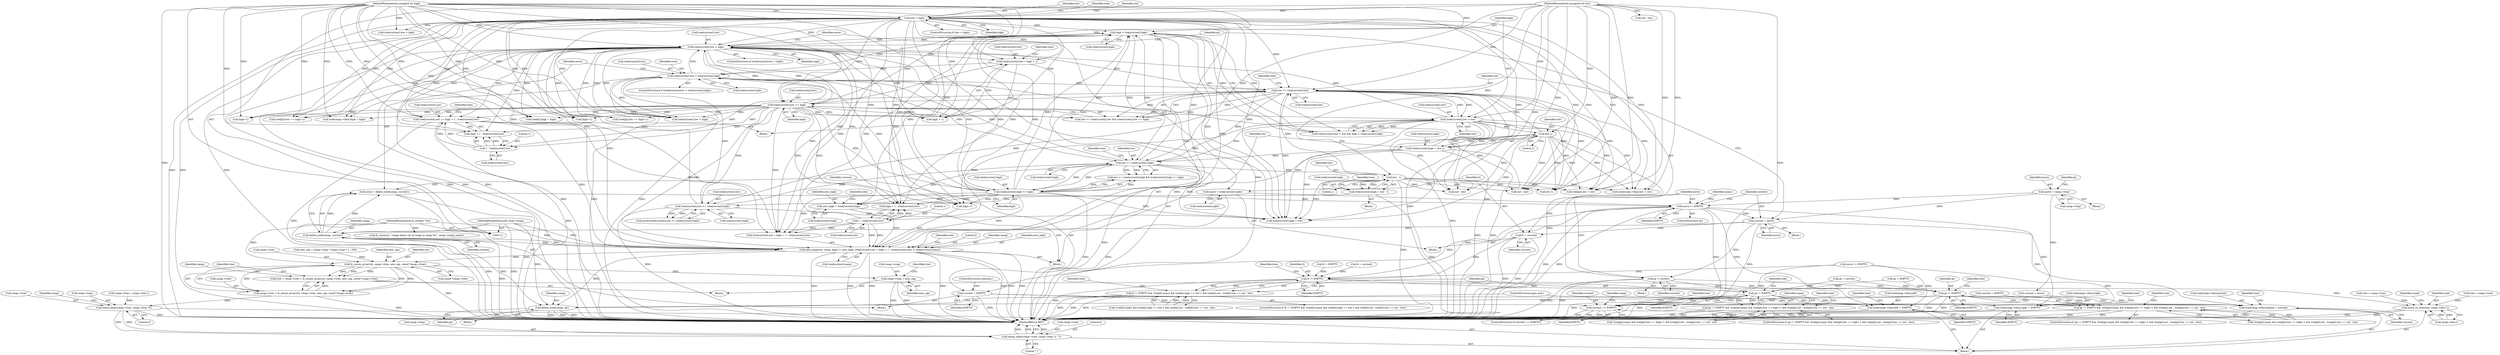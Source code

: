 digraph "0_ghostscript_f597300439e62f5e921f0d7b1e880b5c1a1f1607@API" {
"1000220" [label="(Call,move = delete_node(cmap, current))"];
"1000222" [label="(Call,delete_node(cmap, current))"];
"1000303" [label="(Call,add_range(ctx, cmap, high+1, new_high, tree[current].out + high + 1 - tree[current].low, 0, tree[current].many))"];
"1000112" [label="(MethodParameterIn,fz_context *ctx)"];
"1000287" [label="(Call,new_high = tree[current].high)"];
"1000278" [label="(Call,high < tree[current].high)"];
"1000123" [label="(Call,low > high)"];
"1000114" [label="(MethodParameterIn,unsigned int low)"];
"1000115" [label="(MethodParameterIn,unsigned int high)"];
"1000337" [label="(Call,tree[current].low > high)"];
"1000208" [label="(Call,tree[current].low > tree[current].high)"];
"1000198" [label="(Call,tree[current].low = high + 1)"];
"1000175" [label="(Call,tree[current].low <= high)"];
"1000168" [label="(Call,low <= tree[current].low)"];
"1000300" [label="(Call,low-1)"];
"1000271" [label="(Call,tree[current].low < low)"];
"1000232" [label="(Call,low <= tree[current].high)"];
"1000257" [label="(Call,tree[current].low <= tree[current].high)"];
"1000247" [label="(Call,tree[current].high = low - 1)"];
"1000253" [label="(Call,low - 1)"];
"1000294" [label="(Call,tree[current].high = low-1)"];
"1000239" [label="(Call,tree[current].high <= high)"];
"1000318" [label="(Call,1 - tree[current].low)"];
"1000183" [label="(Call,tree[current].out += high + 1 - tree[current].low)"];
"1000191" [label="(Call,1 - tree[current].low)"];
"1000113" [label="(MethodParameterIn,pdf_cmap *cmap)"];
"1000163" [label="(Call,current = move)"];
"1000360" [label="(Call,move != EMPTY)"];
"1000220" [label="(Call,move = delete_node(cmap, current))"];
"1000350" [label="(Call,move = tree[current].right)"];
"1000145" [label="(Call,move = cmap->ttop)"];
"1000502" [label="(Call,delete_node(cmap, gt))"];
"1000591" [label="(Call,fz_resize_array(ctx, cmap->tree, new_cap, sizeof *cmap->tree))"];
"1000585" [label="(Call,tree = cmap->tree = fz_resize_array(ctx, cmap->tree, new_cap, sizeof *cmap->tree))"];
"1000724" [label="(Call,move_to_root(tree, cmap->tlen-1))"];
"1000587" [label="(Call,cmap->tree = fz_resize_array(ctx, cmap->tree, new_cap, sizeof *cmap->tree))"];
"1000742" [label="(Call,check_splay(cmap->tree, cmap->ttop, 0))"];
"1000750" [label="(Call,dump_splay(cmap->tree, cmap->ttop, 0, \"\"))"];
"1000602" [label="(Call,cmap->tcap = new_cap)"];
"1000345" [label="(Call,gt = current)"];
"1000455" [label="(Call,gt != EMPTY)"];
"1000454" [label="(Call,gt != EMPTY && !tree[gt].many && tree[gt].low == high+1 && tree[gt].out - tree[gt].low == out - low)"];
"1000508" [label="(Call,gt != EMPTY)"];
"1000507" [label="(Call,gt != EMPTY && !tree[gt].many && tree[gt].low == high+1 && tree[gt].out - tree[gt].low == out - low)"];
"1000643" [label="(Call,tree[cmap->tlen].left = EMPTY)"];
"1000652" [label="(Call,tree[cmap->tlen].right = EMPTY)"];
"1000675" [label="(Call,current == EMPTY)"];
"1000357" [label="(Call,lt = current)"];
"1000410" [label="(Call,lt != EMPTY)"];
"1000409" [label="(Call,lt != EMPTY && !tree[lt].many && tree[lt].high == low-1 && tree[lt].out - tree[lt].low == out - low)"];
"1000634" [label="(Call,tree[cmap->tlen].parent = current)"];
"1000225" [label="(Call,current = EMPTY)"];
"1000224" [label="(Identifier,current)"];
"1000204" [label="(Call,high + 1)"];
"1000227" [label="(Identifier,EMPTY)"];
"1000124" [label="(Identifier,low)"];
"1000660" [label="(Identifier,EMPTY)"];
"1000226" [label="(Identifier,current)"];
"1000359" [label="(Identifier,current)"];
"1000279" [label="(Identifier,high)"];
"1000651" [label="(Identifier,EMPTY)"];
"1000277" [label="(Identifier,low)"];
"1000544" [label="(Call,tree[gt].low = low)"];
"1000597" [label="(Call,sizeof *cmap->tree)"];
"1000573" [label="(Call,new_cap = cmap->tcap ? cmap->tcap * 2 : 256)"];
"1000134" [label="(Call,tree = cmap->tree)"];
"1000507" [label="(Call,gt != EMPTY && !tree[gt].many && tree[gt].low == high+1 && tree[gt].out - tree[gt].low == out - low)"];
"1000706" [label="(Call,tree[current].high < low)"];
"1000367" [label="(Call,current = move)"];
"1000685" [label="(Call,tree[current].low > high)"];
"1000406" [label="(Identifier,many)"];
"1000458" [label="(Call,!tree[gt].many && tree[gt].low == high+1 && tree[gt].out - tree[gt].low == out - low)"];
"1000642" [label="(Identifier,current)"];
"1000757" [label="(Literal,0)"];
"1000386" [label="(Call,gt = current)"];
"1000257" [label="(Call,tree[current].low <= tree[current].high)"];
"1000731" [label="(Call,cmap->ttop = cmap->tlen-1)"];
"1000503" [label="(Identifier,cmap)"];
"1000357" [label="(Call,lt = current)"];
"1000754" [label="(Call,cmap->ttop)"];
"1000604" [label="(Identifier,cmap)"];
"1000417" [label="(Identifier,tree)"];
"1000272" [label="(Call,tree[current].low)"];
"1000442" [label="(Call,out - low)"];
"1000547" [label="(Identifier,tree)"];
"1000183" [label="(Call,tree[current].out += high + 1 - tree[current].low)"];
"1000127" [label="(Call,fz_warn(ctx, \"range limits out of range in cmap %s\", cmap->cmap_name))"];
"1000510" [label="(Identifier,EMPTY)"];
"1000472" [label="(Call,high+1)"];
"1000201" [label="(Identifier,tree)"];
"1000302" [label="(Literal,1)"];
"1000233" [label="(Identifier,low)"];
"1000301" [label="(Identifier,low)"];
"1000135" [label="(Identifier,tree)"];
"1000675" [label="(Call,current == EMPTY)"];
"1000332" [label="(Identifier,tree)"];
"1000676" [label="(Identifier,current)"];
"1000260" [label="(Identifier,tree)"];
"1000519" [label="(Call,tree[gt].low == high+1)"];
"1000175" [label="(Call,tree[current].low <= high)"];
"1000371" [label="(Call,tree[current].low > high)"];
"1000362" [label="(Identifier,EMPTY)"];
"1000456" [label="(Identifier,gt)"];
"1000297" [label="(Identifier,tree)"];
"1000325" [label="(Literal,0)"];
"1000225" [label="(Call,current = EMPTY)"];
"1000664" [label="(Identifier,tree)"];
"1000246" [label="(Block,)"];
"1000506" [label="(ControlStructure,if (gt != EMPTY && !tree[gt].many && tree[gt].low == high+1 && tree[gt].out - tree[gt].low == out - low))"];
"1000181" [label="(Identifier,high)"];
"1000222" [label="(Call,delete_node(cmap, current))"];
"1000270" [label="(Call,tree[current].low < low && high < tree[current].high)"];
"1000316" [label="(Call,high + 1 - tree[current].low)"];
"1000743" [label="(Call,cmap->tree)"];
"1000199" [label="(Call,tree[current].low)"];
"1000751" [label="(Call,cmap->tree)"];
"1000165" [label="(Identifier,move)"];
"1000209" [label="(Call,tree[current].low)"];
"1000560" [label="(Call,current = EMPTY)"];
"1000361" [label="(Identifier,move)"];
"1000258" [label="(Call,tree[current].low)"];
"1000596" [label="(Identifier,new_cap)"];
"1000752" [label="(Identifier,cmap)"];
"1000336" [label="(ControlStructure,if (tree[current].low > high))"];
"1000592" [label="(Identifier,ctx)"];
"1000168" [label="(Call,low <= tree[current].low)"];
"1000123" [label="(Call,low > high)"];
"1000152" [label="(Identifier,gt)"];
"1000253" [label="(Call,low - 1)"];
"1000115" [label="(MethodParameterIn,unsigned int high)"];
"1000726" [label="(Call,cmap->tlen-1)"];
"1000119" [label="(Block,)"];
"1000198" [label="(Call,tree[current].low = high + 1)"];
"1000191" [label="(Call,1 - tree[current].low)"];
"1000677" [label="(Identifier,EMPTY)"];
"1000162" [label="(Block,)"];
"1000505" [label="(ControlStructure,goto exit;)"];
"1000410" [label="(Call,lt != EMPTY)"];
"1000588" [label="(Call,cmap->tree)"];
"1000345" [label="(Call,gt = current)"];
"1000571" [label="(Block,)"];
"1000189" [label="(Call,high + 1 - tree[current].low)"];
"1000306" [label="(Call,high+1)"];
"1000326" [label="(Call,tree[current].many)"];
"1000446" [label="(Call,tree[lt].high = high)"];
"1000242" [label="(Identifier,tree)"];
"1000245" [label="(Identifier,high)"];
"1000352" [label="(Call,tree[current].right)"];
"1000733" [label="(Identifier,cmap)"];
"1000742" [label="(Call,check_splay(cmap->tree, cmap->ttop, 0))"];
"1000228" [label="(ControlStructure,continue;)"];
"1000635" [label="(Call,tree[cmap->tlen].parent)"];
"1000300" [label="(Call,low-1)"];
"1000303" [label="(Call,add_range(ctx, cmap, high+1, new_high, tree[current].out + high + 1 - tree[current].low, 0, tree[current].many))"];
"1000287" [label="(Call,new_high = tree[current].high)"];
"1000232" [label="(Call,low <= tree[current].high)"];
"1000350" [label="(Call,move = tree[current].right)"];
"1000511" [label="(Call,!tree[gt].many && tree[gt].low == high+1 && tree[gt].out - tree[gt].low == out - low)"];
"1000412" [label="(Identifier,EMPTY)"];
"1000305" [label="(Identifier,cmap)"];
"1000427" [label="(Call,low-1)"];
"1000634" [label="(Call,tree[cmap->tlen].parent = current)"];
"1000586" [label="(Identifier,tree)"];
"1000643" [label="(Call,tree[cmap->tlen].left = EMPTY)"];
"1000540" [label="(Call,out - low)"];
"1000655" [label="(Identifier,tree)"];
"1000151" [label="(Call,gt = EMPTY)"];
"1000169" [label="(Identifier,low)"];
"1000263" [label="(Call,tree[current].high)"];
"1000143" [label="(Block,)"];
"1000161" [label="(ControlStructure,do)"];
"1000409" [label="(Call,lt != EMPTY && !tree[lt].many && tree[lt].high == low-1 && tree[lt].out - tree[lt].low == out - low)"];
"1000254" [label="(Identifier,low)"];
"1000114" [label="(MethodParameterIn,unsigned int low)"];
"1000455" [label="(Call,gt != EMPTY)"];
"1000758" [label="(Literal,\"\")"];
"1000285" [label="(Block,)"];
"1000585" [label="(Call,tree = cmap->tree = fz_resize_array(ctx, cmap->tree, new_cap, sizeof *cmap->tree))"];
"1000184" [label="(Call,tree[current].out)"];
"1000750" [label="(Call,dump_splay(cmap->tree, cmap->ttop, 0, \"\"))"];
"1000309" [label="(Identifier,new_high)"];
"1000525" [label="(Call,high+1)"];
"1000343" [label="(Identifier,high)"];
"1000411" [label="(Identifier,lt)"];
"1000155" [label="(Call,lt = EMPTY)"];
"1000337" [label="(Call,tree[current].low > high)"];
"1000746" [label="(Call,cmap->ttop)"];
"1000644" [label="(Call,tree[cmap->tlen].left)"];
"1000211" [label="(Identifier,tree)"];
"1000240" [label="(Call,tree[current].high)"];
"1000234" [label="(Call,tree[current].high)"];
"1000606" [label="(Identifier,new_cap)"];
"1000344" [label="(Block,)"];
"1000248" [label="(Call,tree[current].high)"];
"1000587" [label="(Call,cmap->tree = fz_resize_array(ctx, cmap->tree, new_cap, sizeof *cmap->tree))"];
"1000318" [label="(Call,1 - tree[current].low)"];
"1000176" [label="(Call,tree[current].low)"];
"1000170" [label="(Call,tree[current].low)"];
"1000146" [label="(Identifier,move)"];
"1000351" [label="(Identifier,move)"];
"1000112" [label="(MethodParameterIn,fz_context *ctx)"];
"1000490" [label="(Block,)"];
"1000494" [label="(Identifier,tree)"];
"1000346" [label="(Identifier,gt)"];
"1000502" [label="(Call,delete_node(cmap, gt))"];
"1000607" [label="(Call,tree[cmap->tlen].low = low)"];
"1000271" [label="(Call,tree[current].low < low)"];
"1000163" [label="(Call,current = move)"];
"1000349" [label="(Block,)"];
"1000223" [label="(Identifier,cmap)"];
"1000304" [label="(Identifier,ctx)"];
"1000122" [label="(ControlStructure,if (low > high))"];
"1000401" [label="(Call,move != EMPTY)"];
"1000725" [label="(Identifier,tree)"];
"1000147" [label="(Call,cmap->ttop)"];
"1000602" [label="(Call,cmap->tcap = new_cap)"];
"1000193" [label="(Call,tree[current].low)"];
"1000449" [label="(Identifier,tree)"];
"1000591" [label="(Call,fz_resize_array(ctx, cmap->tree, new_cap, sizeof *cmap->tree))"];
"1000207" [label="(ControlStructure,if (tree[current].low > tree[current].high))"];
"1000759" [label="(MethodReturn,RET)"];
"1000320" [label="(Call,tree[current].low)"];
"1000603" [label="(Call,cmap->tcap)"];
"1000347" [label="(Identifier,current)"];
"1000255" [label="(Literal,1)"];
"1000294" [label="(Call,tree[current].high = low-1)"];
"1000288" [label="(Identifier,new_high)"];
"1000338" [label="(Call,tree[current].low)"];
"1000610" [label="(Identifier,tree)"];
"1000192" [label="(Literal,1)"];
"1000289" [label="(Call,tree[current].high)"];
"1000239" [label="(Call,tree[current].high <= high)"];
"1000653" [label="(Call,tree[cmap->tlen].right)"];
"1000280" [label="(Call,tree[current].high)"];
"1000128" [label="(Identifier,ctx)"];
"1000646" [label="(Identifier,tree)"];
"1000220" [label="(Call,move = delete_node(cmap, current))"];
"1000454" [label="(Call,gt != EMPTY && !tree[gt].many && tree[gt].low == high+1 && tree[gt].out - tree[gt].low == out - low)"];
"1000724" [label="(Call,move_to_root(tree, cmap->tlen-1))"];
"1000509" [label="(Identifier,gt)"];
"1000295" [label="(Call,tree[current].high)"];
"1000125" [label="(Identifier,high)"];
"1000247" [label="(Call,tree[current].high = low - 1)"];
"1000182" [label="(Block,)"];
"1000164" [label="(Identifier,current)"];
"1000508" [label="(Call,gt != EMPTY)"];
"1000256" [label="(Call,assert(tree[current].low <= tree[current].high))"];
"1000219" [label="(Block,)"];
"1000453" [label="(ControlStructure,if (gt != EMPTY && !tree[gt].many && tree[gt].low == high+1 && tree[gt].out - tree[gt].low == out - low))"];
"1000145" [label="(Call,move = cmap->ttop)"];
"1000408" [label="(ControlStructure,if (lt != EMPTY && !tree[lt].many && tree[lt].high == low-1 && tree[lt].out - tree[lt].low == out - low))"];
"1000214" [label="(Call,tree[current].high)"];
"1000178" [label="(Identifier,tree)"];
"1000457" [label="(Identifier,EMPTY)"];
"1000680" [label="(Identifier,cmap)"];
"1000566" [label="(Identifier,cmap)"];
"1000487" [label="(Call,out - low)"];
"1000466" [label="(Call,tree[gt].low == high+1)"];
"1000515" [label="(Identifier,tree)"];
"1000674" [label="(ControlStructure,if (current == EMPTY))"];
"1000593" [label="(Call,cmap->tree)"];
"1000413" [label="(Call,!tree[lt].many && tree[lt].high == low-1 && tree[lt].out - tree[lt].low == out - low)"];
"1000616" [label="(Call,tree[cmap->tlen].high = high)"];
"1000221" [label="(Identifier,move)"];
"1000231" [label="(Call,low <= tree[current].high && tree[current].high <= high)"];
"1000358" [label="(Identifier,lt)"];
"1000749" [label="(Literal,0)"];
"1000319" [label="(Literal,1)"];
"1000331" [label="(Call,tree = cmap->tree)"];
"1000113" [label="(MethodParameterIn,pdf_cmap *cmap)"];
"1000340" [label="(Identifier,tree)"];
"1000504" [label="(Identifier,gt)"];
"1000398" [label="(Call,lt = current)"];
"1000360" [label="(Call,move != EMPTY)"];
"1000208" [label="(Call,tree[current].low > tree[current].high)"];
"1000278" [label="(Call,high < tree[current].high)"];
"1000462" [label="(Identifier,tree)"];
"1000688" [label="(Identifier,tree)"];
"1000167" [label="(Call,low <= tree[current].low && tree[current].low <= high)"];
"1000652" [label="(Call,tree[cmap->tlen].right = EMPTY)"];
"1000310" [label="(Call,tree[current].out + high + 1 - tree[current].low)"];
"1000220" -> "1000219"  [label="AST: "];
"1000220" -> "1000222"  [label="CFG: "];
"1000221" -> "1000220"  [label="AST: "];
"1000222" -> "1000220"  [label="AST: "];
"1000226" -> "1000220"  [label="CFG: "];
"1000220" -> "1000759"  [label="DDG: "];
"1000222" -> "1000220"  [label="DDG: "];
"1000222" -> "1000220"  [label="DDG: "];
"1000220" -> "1000360"  [label="DDG: "];
"1000222" -> "1000224"  [label="CFG: "];
"1000223" -> "1000222"  [label="AST: "];
"1000224" -> "1000222"  [label="AST: "];
"1000222" -> "1000759"  [label="DDG: "];
"1000303" -> "1000222"  [label="DDG: "];
"1000113" -> "1000222"  [label="DDG: "];
"1000163" -> "1000222"  [label="DDG: "];
"1000222" -> "1000303"  [label="DDG: "];
"1000222" -> "1000502"  [label="DDG: "];
"1000303" -> "1000285"  [label="AST: "];
"1000303" -> "1000326"  [label="CFG: "];
"1000304" -> "1000303"  [label="AST: "];
"1000305" -> "1000303"  [label="AST: "];
"1000306" -> "1000303"  [label="AST: "];
"1000309" -> "1000303"  [label="AST: "];
"1000310" -> "1000303"  [label="AST: "];
"1000325" -> "1000303"  [label="AST: "];
"1000326" -> "1000303"  [label="AST: "];
"1000332" -> "1000303"  [label="CFG: "];
"1000303" -> "1000759"  [label="DDG: "];
"1000303" -> "1000759"  [label="DDG: "];
"1000303" -> "1000759"  [label="DDG: "];
"1000303" -> "1000759"  [label="DDG: "];
"1000303" -> "1000759"  [label="DDG: "];
"1000303" -> "1000759"  [label="DDG: "];
"1000303" -> "1000759"  [label="DDG: "];
"1000112" -> "1000303"  [label="DDG: "];
"1000287" -> "1000303"  [label="DDG: "];
"1000183" -> "1000303"  [label="DDG: "];
"1000115" -> "1000303"  [label="DDG: "];
"1000123" -> "1000303"  [label="DDG: "];
"1000337" -> "1000303"  [label="DDG: "];
"1000175" -> "1000303"  [label="DDG: "];
"1000278" -> "1000303"  [label="DDG: "];
"1000239" -> "1000303"  [label="DDG: "];
"1000318" -> "1000303"  [label="DDG: "];
"1000318" -> "1000303"  [label="DDG: "];
"1000113" -> "1000303"  [label="DDG: "];
"1000303" -> "1000502"  [label="DDG: "];
"1000303" -> "1000591"  [label="DDG: "];
"1000112" -> "1000111"  [label="AST: "];
"1000112" -> "1000759"  [label="DDG: "];
"1000112" -> "1000127"  [label="DDG: "];
"1000112" -> "1000591"  [label="DDG: "];
"1000287" -> "1000285"  [label="AST: "];
"1000287" -> "1000289"  [label="CFG: "];
"1000288" -> "1000287"  [label="AST: "];
"1000289" -> "1000287"  [label="AST: "];
"1000297" -> "1000287"  [label="CFG: "];
"1000278" -> "1000287"  [label="DDG: "];
"1000239" -> "1000287"  [label="DDG: "];
"1000232" -> "1000287"  [label="DDG: "];
"1000278" -> "1000270"  [label="AST: "];
"1000278" -> "1000280"  [label="CFG: "];
"1000279" -> "1000278"  [label="AST: "];
"1000280" -> "1000278"  [label="AST: "];
"1000270" -> "1000278"  [label="CFG: "];
"1000278" -> "1000759"  [label="DDG: "];
"1000278" -> "1000208"  [label="DDG: "];
"1000278" -> "1000232"  [label="DDG: "];
"1000278" -> "1000270"  [label="DDG: "];
"1000278" -> "1000270"  [label="DDG: "];
"1000123" -> "1000278"  [label="DDG: "];
"1000337" -> "1000278"  [label="DDG: "];
"1000175" -> "1000278"  [label="DDG: "];
"1000239" -> "1000278"  [label="DDG: "];
"1000239" -> "1000278"  [label="DDG: "];
"1000115" -> "1000278"  [label="DDG: "];
"1000232" -> "1000278"  [label="DDG: "];
"1000278" -> "1000306"  [label="DDG: "];
"1000278" -> "1000310"  [label="DDG: "];
"1000278" -> "1000316"  [label="DDG: "];
"1000278" -> "1000337"  [label="DDG: "];
"1000278" -> "1000706"  [label="DDG: "];
"1000123" -> "1000122"  [label="AST: "];
"1000123" -> "1000125"  [label="CFG: "];
"1000124" -> "1000123"  [label="AST: "];
"1000125" -> "1000123"  [label="AST: "];
"1000128" -> "1000123"  [label="CFG: "];
"1000135" -> "1000123"  [label="CFG: "];
"1000123" -> "1000759"  [label="DDG: "];
"1000123" -> "1000759"  [label="DDG: "];
"1000123" -> "1000759"  [label="DDG: "];
"1000114" -> "1000123"  [label="DDG: "];
"1000115" -> "1000123"  [label="DDG: "];
"1000123" -> "1000168"  [label="DDG: "];
"1000123" -> "1000175"  [label="DDG: "];
"1000123" -> "1000183"  [label="DDG: "];
"1000123" -> "1000189"  [label="DDG: "];
"1000123" -> "1000198"  [label="DDG: "];
"1000123" -> "1000204"  [label="DDG: "];
"1000123" -> "1000239"  [label="DDG: "];
"1000123" -> "1000306"  [label="DDG: "];
"1000123" -> "1000310"  [label="DDG: "];
"1000123" -> "1000316"  [label="DDG: "];
"1000123" -> "1000337"  [label="DDG: "];
"1000123" -> "1000371"  [label="DDG: "];
"1000123" -> "1000427"  [label="DDG: "];
"1000123" -> "1000446"  [label="DDG: "];
"1000123" -> "1000466"  [label="DDG: "];
"1000123" -> "1000472"  [label="DDG: "];
"1000123" -> "1000487"  [label="DDG: "];
"1000123" -> "1000519"  [label="DDG: "];
"1000123" -> "1000525"  [label="DDG: "];
"1000123" -> "1000540"  [label="DDG: "];
"1000123" -> "1000544"  [label="DDG: "];
"1000123" -> "1000607"  [label="DDG: "];
"1000123" -> "1000616"  [label="DDG: "];
"1000123" -> "1000685"  [label="DDG: "];
"1000123" -> "1000706"  [label="DDG: "];
"1000114" -> "1000111"  [label="AST: "];
"1000114" -> "1000759"  [label="DDG: "];
"1000114" -> "1000168"  [label="DDG: "];
"1000114" -> "1000232"  [label="DDG: "];
"1000114" -> "1000253"  [label="DDG: "];
"1000114" -> "1000271"  [label="DDG: "];
"1000114" -> "1000300"  [label="DDG: "];
"1000114" -> "1000427"  [label="DDG: "];
"1000114" -> "1000442"  [label="DDG: "];
"1000114" -> "1000487"  [label="DDG: "];
"1000114" -> "1000540"  [label="DDG: "];
"1000114" -> "1000544"  [label="DDG: "];
"1000114" -> "1000607"  [label="DDG: "];
"1000114" -> "1000706"  [label="DDG: "];
"1000115" -> "1000111"  [label="AST: "];
"1000115" -> "1000759"  [label="DDG: "];
"1000115" -> "1000175"  [label="DDG: "];
"1000115" -> "1000183"  [label="DDG: "];
"1000115" -> "1000189"  [label="DDG: "];
"1000115" -> "1000198"  [label="DDG: "];
"1000115" -> "1000204"  [label="DDG: "];
"1000115" -> "1000239"  [label="DDG: "];
"1000115" -> "1000306"  [label="DDG: "];
"1000115" -> "1000310"  [label="DDG: "];
"1000115" -> "1000316"  [label="DDG: "];
"1000115" -> "1000337"  [label="DDG: "];
"1000115" -> "1000371"  [label="DDG: "];
"1000115" -> "1000446"  [label="DDG: "];
"1000115" -> "1000466"  [label="DDG: "];
"1000115" -> "1000472"  [label="DDG: "];
"1000115" -> "1000519"  [label="DDG: "];
"1000115" -> "1000525"  [label="DDG: "];
"1000115" -> "1000616"  [label="DDG: "];
"1000115" -> "1000685"  [label="DDG: "];
"1000337" -> "1000336"  [label="AST: "];
"1000337" -> "1000343"  [label="CFG: "];
"1000338" -> "1000337"  [label="AST: "];
"1000343" -> "1000337"  [label="AST: "];
"1000346" -> "1000337"  [label="CFG: "];
"1000351" -> "1000337"  [label="CFG: "];
"1000337" -> "1000759"  [label="DDG: "];
"1000337" -> "1000759"  [label="DDG: "];
"1000337" -> "1000759"  [label="DDG: "];
"1000337" -> "1000168"  [label="DDG: "];
"1000337" -> "1000175"  [label="DDG: "];
"1000337" -> "1000183"  [label="DDG: "];
"1000337" -> "1000189"  [label="DDG: "];
"1000337" -> "1000198"  [label="DDG: "];
"1000337" -> "1000204"  [label="DDG: "];
"1000337" -> "1000239"  [label="DDG: "];
"1000337" -> "1000306"  [label="DDG: "];
"1000337" -> "1000310"  [label="DDG: "];
"1000337" -> "1000316"  [label="DDG: "];
"1000208" -> "1000337"  [label="DDG: "];
"1000257" -> "1000337"  [label="DDG: "];
"1000271" -> "1000337"  [label="DDG: "];
"1000318" -> "1000337"  [label="DDG: "];
"1000175" -> "1000337"  [label="DDG: "];
"1000239" -> "1000337"  [label="DDG: "];
"1000337" -> "1000446"  [label="DDG: "];
"1000337" -> "1000466"  [label="DDG: "];
"1000337" -> "1000472"  [label="DDG: "];
"1000337" -> "1000519"  [label="DDG: "];
"1000337" -> "1000525"  [label="DDG: "];
"1000337" -> "1000616"  [label="DDG: "];
"1000337" -> "1000685"  [label="DDG: "];
"1000337" -> "1000685"  [label="DDG: "];
"1000208" -> "1000207"  [label="AST: "];
"1000208" -> "1000214"  [label="CFG: "];
"1000209" -> "1000208"  [label="AST: "];
"1000214" -> "1000208"  [label="AST: "];
"1000221" -> "1000208"  [label="CFG: "];
"1000340" -> "1000208"  [label="CFG: "];
"1000208" -> "1000759"  [label="DDG: "];
"1000208" -> "1000759"  [label="DDG: "];
"1000208" -> "1000759"  [label="DDG: "];
"1000208" -> "1000168"  [label="DDG: "];
"1000198" -> "1000208"  [label="DDG: "];
"1000257" -> "1000208"  [label="DDG: "];
"1000294" -> "1000208"  [label="DDG: "];
"1000232" -> "1000208"  [label="DDG: "];
"1000239" -> "1000208"  [label="DDG: "];
"1000208" -> "1000232"  [label="DDG: "];
"1000208" -> "1000685"  [label="DDG: "];
"1000208" -> "1000706"  [label="DDG: "];
"1000198" -> "1000182"  [label="AST: "];
"1000198" -> "1000204"  [label="CFG: "];
"1000199" -> "1000198"  [label="AST: "];
"1000204" -> "1000198"  [label="AST: "];
"1000211" -> "1000198"  [label="CFG: "];
"1000198" -> "1000759"  [label="DDG: "];
"1000175" -> "1000198"  [label="DDG: "];
"1000175" -> "1000167"  [label="AST: "];
"1000175" -> "1000181"  [label="CFG: "];
"1000176" -> "1000175"  [label="AST: "];
"1000181" -> "1000175"  [label="AST: "];
"1000167" -> "1000175"  [label="CFG: "];
"1000175" -> "1000167"  [label="DDG: "];
"1000175" -> "1000167"  [label="DDG: "];
"1000168" -> "1000175"  [label="DDG: "];
"1000175" -> "1000183"  [label="DDG: "];
"1000175" -> "1000189"  [label="DDG: "];
"1000175" -> "1000191"  [label="DDG: "];
"1000175" -> "1000204"  [label="DDG: "];
"1000175" -> "1000239"  [label="DDG: "];
"1000175" -> "1000257"  [label="DDG: "];
"1000175" -> "1000271"  [label="DDG: "];
"1000175" -> "1000306"  [label="DDG: "];
"1000175" -> "1000310"  [label="DDG: "];
"1000175" -> "1000316"  [label="DDG: "];
"1000175" -> "1000446"  [label="DDG: "];
"1000175" -> "1000466"  [label="DDG: "];
"1000175" -> "1000472"  [label="DDG: "];
"1000175" -> "1000519"  [label="DDG: "];
"1000175" -> "1000525"  [label="DDG: "];
"1000175" -> "1000616"  [label="DDG: "];
"1000175" -> "1000685"  [label="DDG: "];
"1000168" -> "1000167"  [label="AST: "];
"1000168" -> "1000170"  [label="CFG: "];
"1000169" -> "1000168"  [label="AST: "];
"1000170" -> "1000168"  [label="AST: "];
"1000178" -> "1000168"  [label="CFG: "];
"1000167" -> "1000168"  [label="CFG: "];
"1000168" -> "1000759"  [label="DDG: "];
"1000168" -> "1000167"  [label="DDG: "];
"1000168" -> "1000167"  [label="DDG: "];
"1000300" -> "1000168"  [label="DDG: "];
"1000271" -> "1000168"  [label="DDG: "];
"1000253" -> "1000168"  [label="DDG: "];
"1000168" -> "1000191"  [label="DDG: "];
"1000168" -> "1000232"  [label="DDG: "];
"1000168" -> "1000257"  [label="DDG: "];
"1000168" -> "1000271"  [label="DDG: "];
"1000168" -> "1000427"  [label="DDG: "];
"1000168" -> "1000487"  [label="DDG: "];
"1000168" -> "1000540"  [label="DDG: "];
"1000168" -> "1000544"  [label="DDG: "];
"1000168" -> "1000607"  [label="DDG: "];
"1000168" -> "1000706"  [label="DDG: "];
"1000300" -> "1000294"  [label="AST: "];
"1000300" -> "1000302"  [label="CFG: "];
"1000301" -> "1000300"  [label="AST: "];
"1000302" -> "1000300"  [label="AST: "];
"1000294" -> "1000300"  [label="CFG: "];
"1000300" -> "1000759"  [label="DDG: "];
"1000300" -> "1000294"  [label="DDG: "];
"1000300" -> "1000294"  [label="DDG: "];
"1000271" -> "1000300"  [label="DDG: "];
"1000300" -> "1000427"  [label="DDG: "];
"1000300" -> "1000487"  [label="DDG: "];
"1000300" -> "1000540"  [label="DDG: "];
"1000300" -> "1000544"  [label="DDG: "];
"1000300" -> "1000607"  [label="DDG: "];
"1000300" -> "1000706"  [label="DDG: "];
"1000271" -> "1000270"  [label="AST: "];
"1000271" -> "1000277"  [label="CFG: "];
"1000272" -> "1000271"  [label="AST: "];
"1000277" -> "1000271"  [label="AST: "];
"1000279" -> "1000271"  [label="CFG: "];
"1000270" -> "1000271"  [label="CFG: "];
"1000271" -> "1000759"  [label="DDG: "];
"1000271" -> "1000270"  [label="DDG: "];
"1000271" -> "1000270"  [label="DDG: "];
"1000232" -> "1000271"  [label="DDG: "];
"1000271" -> "1000318"  [label="DDG: "];
"1000271" -> "1000427"  [label="DDG: "];
"1000271" -> "1000487"  [label="DDG: "];
"1000271" -> "1000540"  [label="DDG: "];
"1000271" -> "1000544"  [label="DDG: "];
"1000271" -> "1000607"  [label="DDG: "];
"1000271" -> "1000706"  [label="DDG: "];
"1000232" -> "1000231"  [label="AST: "];
"1000232" -> "1000234"  [label="CFG: "];
"1000233" -> "1000232"  [label="AST: "];
"1000234" -> "1000232"  [label="AST: "];
"1000242" -> "1000232"  [label="CFG: "];
"1000231" -> "1000232"  [label="CFG: "];
"1000232" -> "1000759"  [label="DDG: "];
"1000232" -> "1000231"  [label="DDG: "];
"1000232" -> "1000231"  [label="DDG: "];
"1000257" -> "1000232"  [label="DDG: "];
"1000294" -> "1000232"  [label="DDG: "];
"1000239" -> "1000232"  [label="DDG: "];
"1000232" -> "1000239"  [label="DDG: "];
"1000232" -> "1000253"  [label="DDG: "];
"1000232" -> "1000706"  [label="DDG: "];
"1000257" -> "1000256"  [label="AST: "];
"1000257" -> "1000263"  [label="CFG: "];
"1000258" -> "1000257"  [label="AST: "];
"1000263" -> "1000257"  [label="AST: "];
"1000256" -> "1000257"  [label="CFG: "];
"1000257" -> "1000759"  [label="DDG: "];
"1000257" -> "1000256"  [label="DDG: "];
"1000257" -> "1000256"  [label="DDG: "];
"1000247" -> "1000257"  [label="DDG: "];
"1000257" -> "1000706"  [label="DDG: "];
"1000247" -> "1000246"  [label="AST: "];
"1000247" -> "1000253"  [label="CFG: "];
"1000248" -> "1000247"  [label="AST: "];
"1000253" -> "1000247"  [label="AST: "];
"1000260" -> "1000247"  [label="CFG: "];
"1000247" -> "1000759"  [label="DDG: "];
"1000253" -> "1000247"  [label="DDG: "];
"1000253" -> "1000247"  [label="DDG: "];
"1000253" -> "1000255"  [label="CFG: "];
"1000254" -> "1000253"  [label="AST: "];
"1000255" -> "1000253"  [label="AST: "];
"1000253" -> "1000759"  [label="DDG: "];
"1000253" -> "1000427"  [label="DDG: "];
"1000253" -> "1000487"  [label="DDG: "];
"1000253" -> "1000540"  [label="DDG: "];
"1000253" -> "1000544"  [label="DDG: "];
"1000253" -> "1000607"  [label="DDG: "];
"1000253" -> "1000706"  [label="DDG: "];
"1000294" -> "1000285"  [label="AST: "];
"1000295" -> "1000294"  [label="AST: "];
"1000304" -> "1000294"  [label="CFG: "];
"1000294" -> "1000759"  [label="DDG: "];
"1000294" -> "1000759"  [label="DDG: "];
"1000294" -> "1000706"  [label="DDG: "];
"1000239" -> "1000231"  [label="AST: "];
"1000239" -> "1000245"  [label="CFG: "];
"1000240" -> "1000239"  [label="AST: "];
"1000245" -> "1000239"  [label="AST: "];
"1000231" -> "1000239"  [label="CFG: "];
"1000239" -> "1000759"  [label="DDG: "];
"1000239" -> "1000231"  [label="DDG: "];
"1000239" -> "1000231"  [label="DDG: "];
"1000239" -> "1000306"  [label="DDG: "];
"1000239" -> "1000310"  [label="DDG: "];
"1000239" -> "1000316"  [label="DDG: "];
"1000239" -> "1000706"  [label="DDG: "];
"1000318" -> "1000316"  [label="AST: "];
"1000318" -> "1000320"  [label="CFG: "];
"1000319" -> "1000318"  [label="AST: "];
"1000320" -> "1000318"  [label="AST: "];
"1000316" -> "1000318"  [label="CFG: "];
"1000318" -> "1000310"  [label="DDG: "];
"1000318" -> "1000310"  [label="DDG: "];
"1000318" -> "1000316"  [label="DDG: "];
"1000318" -> "1000316"  [label="DDG: "];
"1000183" -> "1000182"  [label="AST: "];
"1000183" -> "1000189"  [label="CFG: "];
"1000184" -> "1000183"  [label="AST: "];
"1000189" -> "1000183"  [label="AST: "];
"1000201" -> "1000183"  [label="CFG: "];
"1000183" -> "1000759"  [label="DDG: "];
"1000183" -> "1000759"  [label="DDG: "];
"1000191" -> "1000183"  [label="DDG: "];
"1000191" -> "1000183"  [label="DDG: "];
"1000183" -> "1000310"  [label="DDG: "];
"1000191" -> "1000189"  [label="AST: "];
"1000191" -> "1000193"  [label="CFG: "];
"1000192" -> "1000191"  [label="AST: "];
"1000193" -> "1000191"  [label="AST: "];
"1000189" -> "1000191"  [label="CFG: "];
"1000191" -> "1000189"  [label="DDG: "];
"1000191" -> "1000189"  [label="DDG: "];
"1000113" -> "1000111"  [label="AST: "];
"1000113" -> "1000759"  [label="DDG: "];
"1000113" -> "1000502"  [label="DDG: "];
"1000163" -> "1000162"  [label="AST: "];
"1000163" -> "1000165"  [label="CFG: "];
"1000164" -> "1000163"  [label="AST: "];
"1000165" -> "1000163"  [label="AST: "];
"1000169" -> "1000163"  [label="CFG: "];
"1000360" -> "1000163"  [label="DDG: "];
"1000145" -> "1000163"  [label="DDG: "];
"1000163" -> "1000345"  [label="DDG: "];
"1000163" -> "1000357"  [label="DDG: "];
"1000163" -> "1000634"  [label="DDG: "];
"1000163" -> "1000675"  [label="DDG: "];
"1000360" -> "1000161"  [label="AST: "];
"1000360" -> "1000362"  [label="CFG: "];
"1000361" -> "1000360"  [label="AST: "];
"1000362" -> "1000360"  [label="AST: "];
"1000164" -> "1000360"  [label="CFG: "];
"1000406" -> "1000360"  [label="CFG: "];
"1000360" -> "1000759"  [label="DDG: "];
"1000360" -> "1000759"  [label="DDG: "];
"1000360" -> "1000225"  [label="DDG: "];
"1000350" -> "1000360"  [label="DDG: "];
"1000145" -> "1000360"  [label="DDG: "];
"1000360" -> "1000410"  [label="DDG: "];
"1000360" -> "1000643"  [label="DDG: "];
"1000360" -> "1000652"  [label="DDG: "];
"1000360" -> "1000675"  [label="DDG: "];
"1000350" -> "1000349"  [label="AST: "];
"1000350" -> "1000352"  [label="CFG: "];
"1000351" -> "1000350"  [label="AST: "];
"1000352" -> "1000350"  [label="AST: "];
"1000358" -> "1000350"  [label="CFG: "];
"1000350" -> "1000759"  [label="DDG: "];
"1000145" -> "1000143"  [label="AST: "];
"1000145" -> "1000147"  [label="CFG: "];
"1000146" -> "1000145"  [label="AST: "];
"1000147" -> "1000145"  [label="AST: "];
"1000152" -> "1000145"  [label="CFG: "];
"1000145" -> "1000367"  [label="DDG: "];
"1000502" -> "1000490"  [label="AST: "];
"1000502" -> "1000504"  [label="CFG: "];
"1000503" -> "1000502"  [label="AST: "];
"1000504" -> "1000502"  [label="AST: "];
"1000505" -> "1000502"  [label="CFG: "];
"1000502" -> "1000759"  [label="DDG: "];
"1000502" -> "1000759"  [label="DDG: "];
"1000502" -> "1000759"  [label="DDG: "];
"1000455" -> "1000502"  [label="DDG: "];
"1000591" -> "1000587"  [label="AST: "];
"1000591" -> "1000597"  [label="CFG: "];
"1000592" -> "1000591"  [label="AST: "];
"1000593" -> "1000591"  [label="AST: "];
"1000596" -> "1000591"  [label="AST: "];
"1000597" -> "1000591"  [label="AST: "];
"1000587" -> "1000591"  [label="CFG: "];
"1000591" -> "1000759"  [label="DDG: "];
"1000591" -> "1000585"  [label="DDG: "];
"1000591" -> "1000585"  [label="DDG: "];
"1000591" -> "1000585"  [label="DDG: "];
"1000591" -> "1000587"  [label="DDG: "];
"1000591" -> "1000587"  [label="DDG: "];
"1000591" -> "1000587"  [label="DDG: "];
"1000573" -> "1000591"  [label="DDG: "];
"1000591" -> "1000602"  [label="DDG: "];
"1000585" -> "1000571"  [label="AST: "];
"1000585" -> "1000587"  [label="CFG: "];
"1000586" -> "1000585"  [label="AST: "];
"1000587" -> "1000585"  [label="AST: "];
"1000604" -> "1000585"  [label="CFG: "];
"1000587" -> "1000585"  [label="DDG: "];
"1000585" -> "1000724"  [label="DDG: "];
"1000724" -> "1000119"  [label="AST: "];
"1000724" -> "1000726"  [label="CFG: "];
"1000725" -> "1000724"  [label="AST: "];
"1000726" -> "1000724"  [label="AST: "];
"1000733" -> "1000724"  [label="CFG: "];
"1000724" -> "1000759"  [label="DDG: "];
"1000724" -> "1000759"  [label="DDG: "];
"1000331" -> "1000724"  [label="DDG: "];
"1000134" -> "1000724"  [label="DDG: "];
"1000726" -> "1000724"  [label="DDG: "];
"1000726" -> "1000724"  [label="DDG: "];
"1000588" -> "1000587"  [label="AST: "];
"1000587" -> "1000759"  [label="DDG: "];
"1000587" -> "1000742"  [label="DDG: "];
"1000742" -> "1000119"  [label="AST: "];
"1000742" -> "1000749"  [label="CFG: "];
"1000743" -> "1000742"  [label="AST: "];
"1000746" -> "1000742"  [label="AST: "];
"1000749" -> "1000742"  [label="AST: "];
"1000752" -> "1000742"  [label="CFG: "];
"1000742" -> "1000759"  [label="DDG: "];
"1000731" -> "1000742"  [label="DDG: "];
"1000742" -> "1000750"  [label="DDG: "];
"1000742" -> "1000750"  [label="DDG: "];
"1000750" -> "1000119"  [label="AST: "];
"1000750" -> "1000758"  [label="CFG: "];
"1000751" -> "1000750"  [label="AST: "];
"1000754" -> "1000750"  [label="AST: "];
"1000757" -> "1000750"  [label="AST: "];
"1000758" -> "1000750"  [label="AST: "];
"1000759" -> "1000750"  [label="CFG: "];
"1000750" -> "1000759"  [label="DDG: "];
"1000750" -> "1000759"  [label="DDG: "];
"1000750" -> "1000759"  [label="DDG: "];
"1000602" -> "1000571"  [label="AST: "];
"1000602" -> "1000606"  [label="CFG: "];
"1000603" -> "1000602"  [label="AST: "];
"1000606" -> "1000602"  [label="AST: "];
"1000610" -> "1000602"  [label="CFG: "];
"1000602" -> "1000759"  [label="DDG: "];
"1000602" -> "1000759"  [label="DDG: "];
"1000345" -> "1000344"  [label="AST: "];
"1000345" -> "1000347"  [label="CFG: "];
"1000346" -> "1000345"  [label="AST: "];
"1000347" -> "1000345"  [label="AST: "];
"1000361" -> "1000345"  [label="CFG: "];
"1000345" -> "1000759"  [label="DDG: "];
"1000345" -> "1000759"  [label="DDG: "];
"1000345" -> "1000455"  [label="DDG: "];
"1000345" -> "1000508"  [label="DDG: "];
"1000455" -> "1000454"  [label="AST: "];
"1000455" -> "1000457"  [label="CFG: "];
"1000456" -> "1000455"  [label="AST: "];
"1000457" -> "1000455"  [label="AST: "];
"1000462" -> "1000455"  [label="CFG: "];
"1000454" -> "1000455"  [label="CFG: "];
"1000455" -> "1000759"  [label="DDG: "];
"1000455" -> "1000759"  [label="DDG: "];
"1000455" -> "1000454"  [label="DDG: "];
"1000455" -> "1000454"  [label="DDG: "];
"1000151" -> "1000455"  [label="DDG: "];
"1000386" -> "1000455"  [label="DDG: "];
"1000410" -> "1000455"  [label="DDG: "];
"1000454" -> "1000453"  [label="AST: "];
"1000454" -> "1000458"  [label="CFG: "];
"1000458" -> "1000454"  [label="AST: "];
"1000494" -> "1000454"  [label="CFG: "];
"1000505" -> "1000454"  [label="CFG: "];
"1000454" -> "1000759"  [label="DDG: "];
"1000454" -> "1000759"  [label="DDG: "];
"1000454" -> "1000759"  [label="DDG: "];
"1000458" -> "1000454"  [label="DDG: "];
"1000458" -> "1000454"  [label="DDG: "];
"1000508" -> "1000507"  [label="AST: "];
"1000508" -> "1000510"  [label="CFG: "];
"1000509" -> "1000508"  [label="AST: "];
"1000510" -> "1000508"  [label="AST: "];
"1000515" -> "1000508"  [label="CFG: "];
"1000507" -> "1000508"  [label="CFG: "];
"1000508" -> "1000759"  [label="DDG: "];
"1000508" -> "1000759"  [label="DDG: "];
"1000508" -> "1000507"  [label="DDG: "];
"1000508" -> "1000507"  [label="DDG: "];
"1000151" -> "1000508"  [label="DDG: "];
"1000386" -> "1000508"  [label="DDG: "];
"1000410" -> "1000508"  [label="DDG: "];
"1000508" -> "1000643"  [label="DDG: "];
"1000508" -> "1000652"  [label="DDG: "];
"1000508" -> "1000675"  [label="DDG: "];
"1000507" -> "1000506"  [label="AST: "];
"1000507" -> "1000511"  [label="CFG: "];
"1000511" -> "1000507"  [label="AST: "];
"1000547" -> "1000507"  [label="CFG: "];
"1000566" -> "1000507"  [label="CFG: "];
"1000507" -> "1000759"  [label="DDG: "];
"1000507" -> "1000759"  [label="DDG: "];
"1000507" -> "1000759"  [label="DDG: "];
"1000511" -> "1000507"  [label="DDG: "];
"1000511" -> "1000507"  [label="DDG: "];
"1000643" -> "1000119"  [label="AST: "];
"1000643" -> "1000651"  [label="CFG: "];
"1000644" -> "1000643"  [label="AST: "];
"1000651" -> "1000643"  [label="AST: "];
"1000655" -> "1000643"  [label="CFG: "];
"1000643" -> "1000759"  [label="DDG: "];
"1000401" -> "1000643"  [label="DDG: "];
"1000652" -> "1000119"  [label="AST: "];
"1000652" -> "1000660"  [label="CFG: "];
"1000653" -> "1000652"  [label="AST: "];
"1000660" -> "1000652"  [label="AST: "];
"1000664" -> "1000652"  [label="CFG: "];
"1000652" -> "1000759"  [label="DDG: "];
"1000401" -> "1000652"  [label="DDG: "];
"1000675" -> "1000674"  [label="AST: "];
"1000675" -> "1000677"  [label="CFG: "];
"1000676" -> "1000675"  [label="AST: "];
"1000677" -> "1000675"  [label="AST: "];
"1000680" -> "1000675"  [label="CFG: "];
"1000688" -> "1000675"  [label="CFG: "];
"1000675" -> "1000759"  [label="DDG: "];
"1000675" -> "1000759"  [label="DDG: "];
"1000675" -> "1000759"  [label="DDG: "];
"1000225" -> "1000675"  [label="DDG: "];
"1000560" -> "1000675"  [label="DDG: "];
"1000367" -> "1000675"  [label="DDG: "];
"1000401" -> "1000675"  [label="DDG: "];
"1000357" -> "1000349"  [label="AST: "];
"1000357" -> "1000359"  [label="CFG: "];
"1000358" -> "1000357"  [label="AST: "];
"1000359" -> "1000357"  [label="AST: "];
"1000361" -> "1000357"  [label="CFG: "];
"1000357" -> "1000759"  [label="DDG: "];
"1000357" -> "1000759"  [label="DDG: "];
"1000357" -> "1000410"  [label="DDG: "];
"1000410" -> "1000409"  [label="AST: "];
"1000410" -> "1000412"  [label="CFG: "];
"1000411" -> "1000410"  [label="AST: "];
"1000412" -> "1000410"  [label="AST: "];
"1000417" -> "1000410"  [label="CFG: "];
"1000409" -> "1000410"  [label="CFG: "];
"1000410" -> "1000759"  [label="DDG: "];
"1000410" -> "1000409"  [label="DDG: "];
"1000410" -> "1000409"  [label="DDG: "];
"1000155" -> "1000410"  [label="DDG: "];
"1000398" -> "1000410"  [label="DDG: "];
"1000401" -> "1000410"  [label="DDG: "];
"1000409" -> "1000408"  [label="AST: "];
"1000409" -> "1000413"  [label="CFG: "];
"1000413" -> "1000409"  [label="AST: "];
"1000449" -> "1000409"  [label="CFG: "];
"1000509" -> "1000409"  [label="CFG: "];
"1000409" -> "1000759"  [label="DDG: "];
"1000409" -> "1000759"  [label="DDG: "];
"1000409" -> "1000759"  [label="DDG: "];
"1000413" -> "1000409"  [label="DDG: "];
"1000413" -> "1000409"  [label="DDG: "];
"1000634" -> "1000119"  [label="AST: "];
"1000634" -> "1000642"  [label="CFG: "];
"1000635" -> "1000634"  [label="AST: "];
"1000642" -> "1000634"  [label="AST: "];
"1000646" -> "1000634"  [label="CFG: "];
"1000634" -> "1000759"  [label="DDG: "];
"1000225" -> "1000634"  [label="DDG: "];
"1000560" -> "1000634"  [label="DDG: "];
"1000367" -> "1000634"  [label="DDG: "];
"1000225" -> "1000219"  [label="AST: "];
"1000225" -> "1000227"  [label="CFG: "];
"1000226" -> "1000225"  [label="AST: "];
"1000227" -> "1000225"  [label="AST: "];
"1000228" -> "1000225"  [label="CFG: "];
"1000225" -> "1000759"  [label="DDG: "];
}
